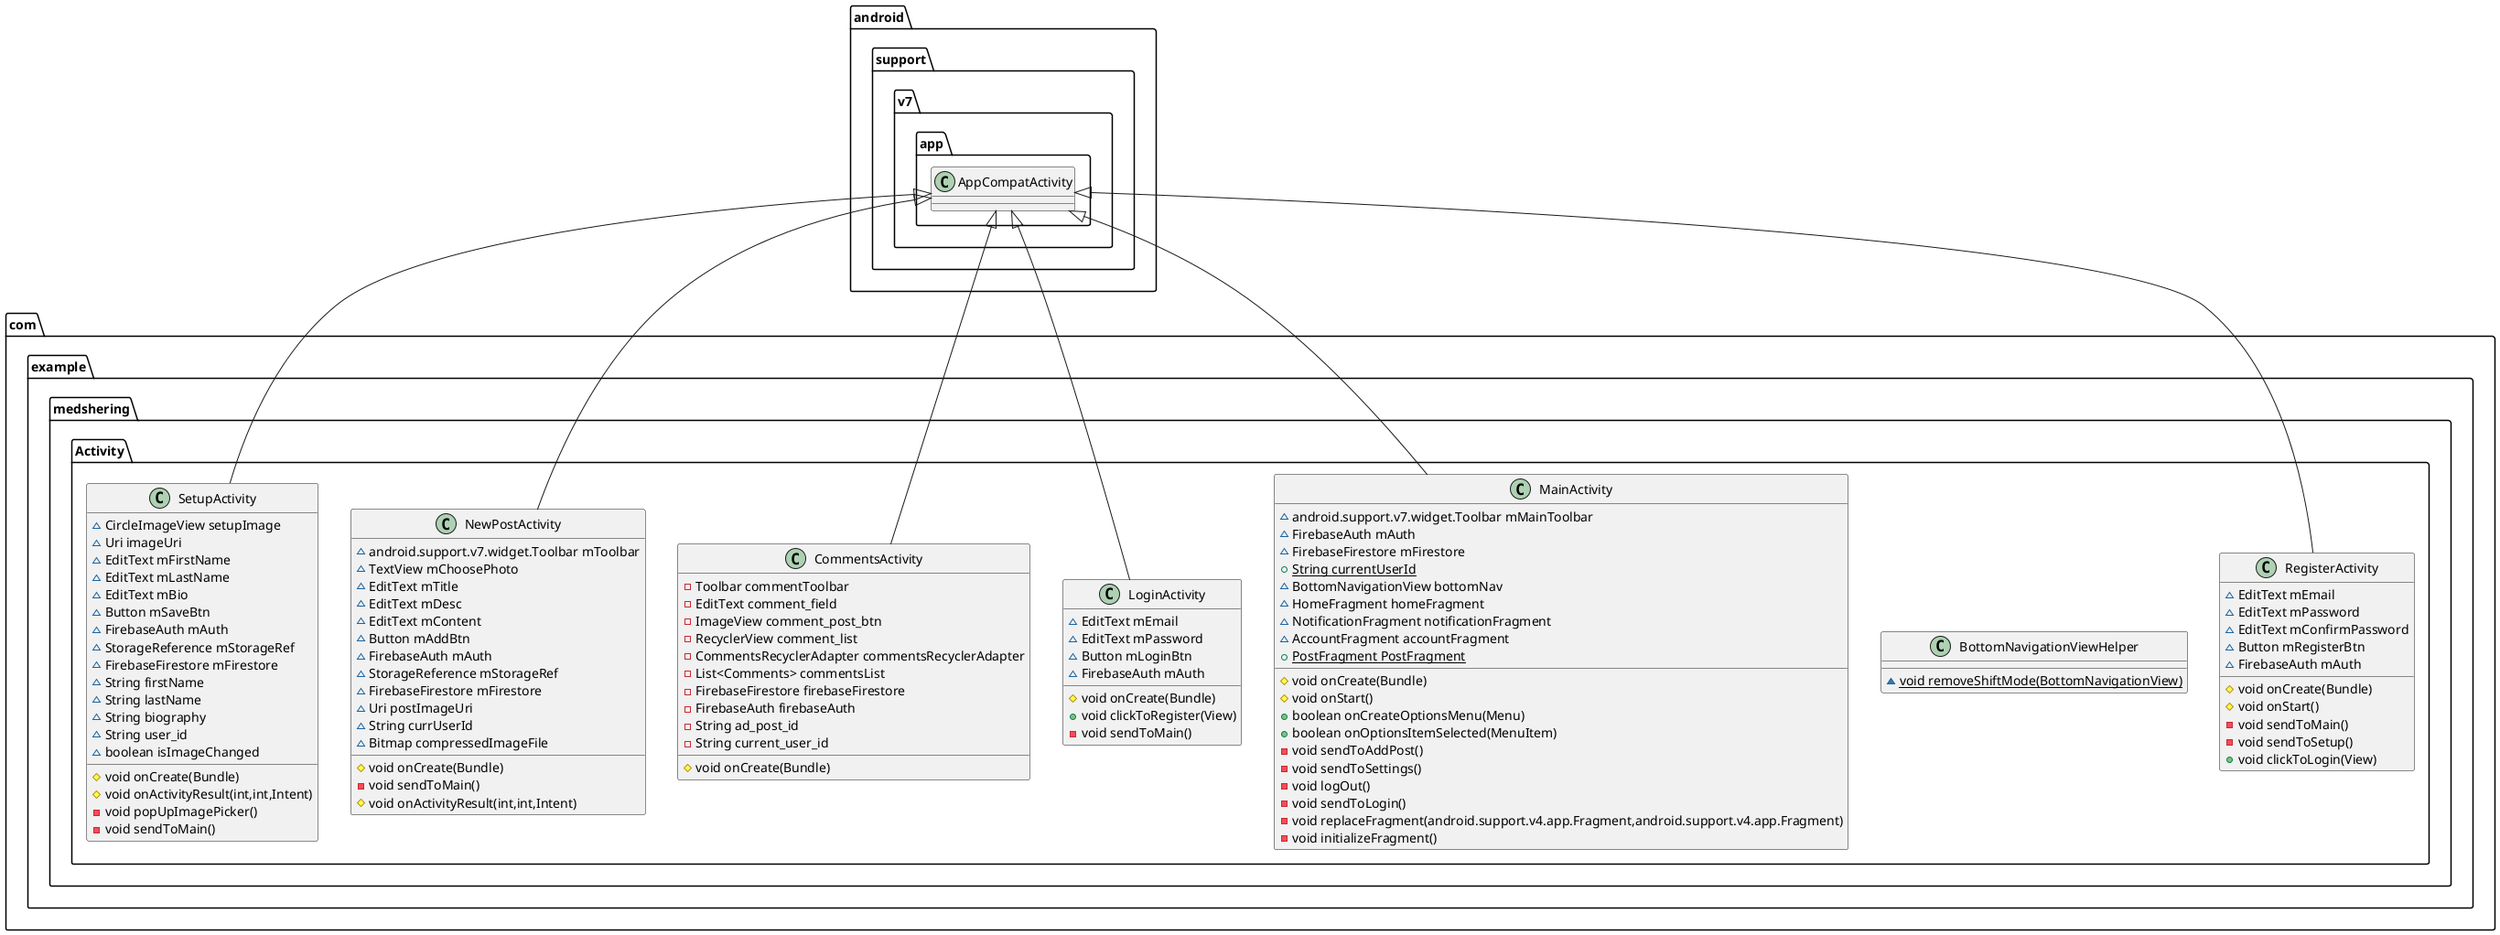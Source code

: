 @startuml
class com.example.medshering.Activity.RegisterActivity {
~ EditText mEmail
~ EditText mPassword
~ EditText mConfirmPassword
~ Button mRegisterBtn
~ FirebaseAuth mAuth
# void onCreate(Bundle)
# void onStart()
- void sendToMain()
- void sendToSetup()
+ void clickToLogin(View)
}
class com.example.medshering.Activity.BottomNavigationViewHelper {
~ {static} void removeShiftMode(BottomNavigationView)
}
class com.example.medshering.Activity.MainActivity {
~ android.support.v7.widget.Toolbar mMainToolbar
~ FirebaseAuth mAuth
~ FirebaseFirestore mFirestore
+ {static} String currentUserId
~ BottomNavigationView bottomNav
~ HomeFragment homeFragment
~ NotificationFragment notificationFragment
~ AccountFragment accountFragment
+ {static} PostFragment PostFragment
# void onCreate(Bundle)
# void onStart()
+ boolean onCreateOptionsMenu(Menu)
+ boolean onOptionsItemSelected(MenuItem)
- void sendToAddPost()
- void sendToSettings()
- void logOut()
- void sendToLogin()
- void replaceFragment(android.support.v4.app.Fragment,android.support.v4.app.Fragment)
- void initializeFragment()
}
class com.example.medshering.Activity.LoginActivity {
~ EditText mEmail
~ EditText mPassword
~ Button mLoginBtn
~ FirebaseAuth mAuth
# void onCreate(Bundle)
+ void clickToRegister(View)
- void sendToMain()
}
class com.example.medshering.Activity.CommentsActivity {
- Toolbar commentToolbar
- EditText comment_field
- ImageView comment_post_btn
- RecyclerView comment_list
- CommentsRecyclerAdapter commentsRecyclerAdapter
- List<Comments> commentsList
- FirebaseFirestore firebaseFirestore
- FirebaseAuth firebaseAuth
- String ad_post_id
- String current_user_id
# void onCreate(Bundle)
}
class com.example.medshering.Activity.NewPostActivity {
~ android.support.v7.widget.Toolbar mToolbar
~ TextView mChoosePhoto
~ EditText mTitle
~ EditText mDesc
~ EditText mContent
~ Button mAddBtn
~ FirebaseAuth mAuth
~ StorageReference mStorageRef
~ FirebaseFirestore mFirestore
~ Uri postImageUri
~ String currUserId
~ Bitmap compressedImageFile
# void onCreate(Bundle)
- void sendToMain()
# void onActivityResult(int,int,Intent)
}
class com.example.medshering.Activity.SetupActivity {
~ CircleImageView setupImage
~ Uri imageUri
~ EditText mFirstName
~ EditText mLastName
~ EditText mBio
~ Button mSaveBtn
~ FirebaseAuth mAuth
~ StorageReference mStorageRef
~ FirebaseFirestore mFirestore
~ String firstName
~ String lastName
~ String biography
~ String user_id
~ boolean isImageChanged
# void onCreate(Bundle)
# void onActivityResult(int,int,Intent)
- void popUpImagePicker()
- void sendToMain()
}


android.support.v7.app.AppCompatActivity <|-- com.example.medshering.Activity.RegisterActivity
android.support.v7.app.AppCompatActivity <|-- com.example.medshering.Activity.MainActivity
android.support.v7.app.AppCompatActivity <|-- com.example.medshering.Activity.LoginActivity
android.support.v7.app.AppCompatActivity <|-- com.example.medshering.Activity.CommentsActivity
android.support.v7.app.AppCompatActivity <|-- com.example.medshering.Activity.NewPostActivity
android.support.v7.app.AppCompatActivity <|-- com.example.medshering.Activity.SetupActivity
@enduml